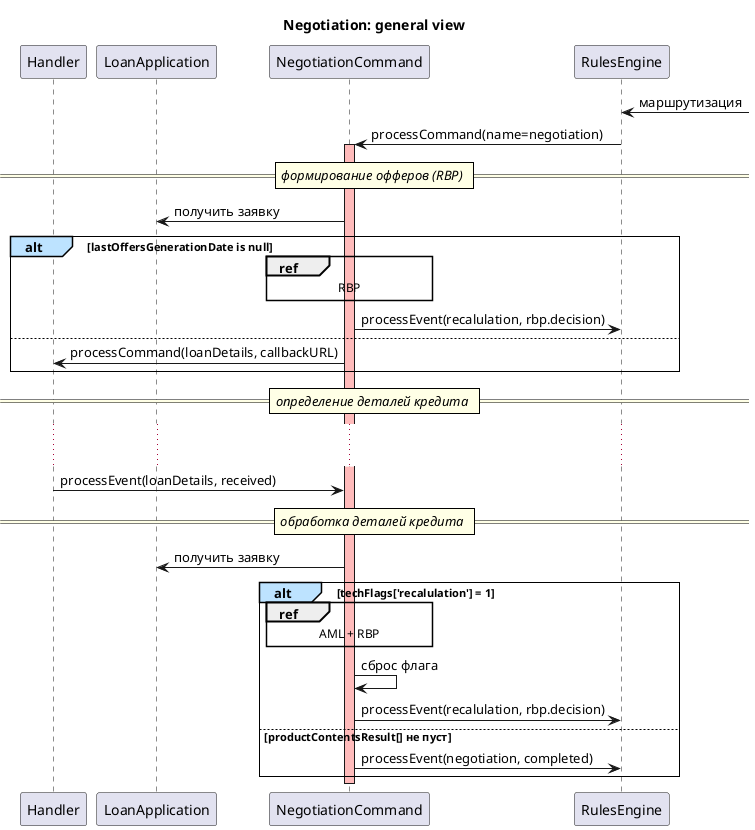 @startuml

skinparam sequence {
    LifeLineBackgroundColor FFBBBB
    GroupBackgroundColor    #BDE3FF
    GroupBorderThickness    1
    ReferenceBorderThickness 1
    DividerBorderThickness 1
    DividerBackgroundColor  #ffffe6
    DividerFontStyle  normal
    
}

title: Negotiation: general view

'participant "FrontOffice" as FO
'participant "HumanTask" as HT
'participant "FO Notification" as NF
participant "Handler" as Handler
participant "LoanApplication" as LoanApp
participant "NegotiationCommand" as NegComm
'participant "LoanApplicationOffer" as RBP
participant "RulesEngine" as RE
'participant "OriginationCommand" as OrigComm

RE <-] : маршрутизация
RE -> NegComm++: processCommand(name=negotiation)
'NegComm --> RE : ok

== <i>формирование офферов (RBP) ==
NegComm -> LoanApp : получить заявку
alt lastOffersGenerationDate is null 
	ref over NegComm : RBP	
	NegComm -> RE : processEvent(recalulation, rbp.decision)
else 
	NegComm -> Handler : processСommand(loanDetails, callbackURL)
end

== <i>определение деталей кредита ==
... ...
Handler -> NegComm : processEvent(loanDetails, received)
'NegComm --> Handler : ok


== <i>обработка деталей кредита ==
NegComm -> LoanApp : получить заявку
alt techFlags['recalulation'] = 1
	ref over NegComm : AML + RBP 
	NegComm -> NegComm : сброс флага	
	NegComm -> RE : processEvent(recalulation, rbp.decision)	
else productContentsResult[] не пуст
	NegComm -> RE : processEvent(negotiation, completed)	
end
deactivate NegComm	

'Саша:
' Neg(name=negotiation)
' 1. ген RBP 
' 2. HT(customerDecision)
' 3. if(recalulation)
' 3.1 AML-проверки 
' 3.2 RBP-gen
' 3.3 HT(customerDecision)

@enduml
